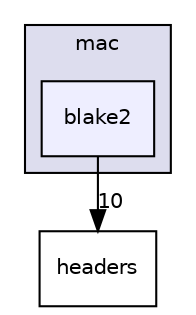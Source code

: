 digraph "M:/Office/!Doutorado/0. RepositorioSVN/HAMSTER_Prototype/branches/JINT2018/include/libtomcrypt-develop/src/mac/blake2" {
  compound=true
  node [ fontsize="10", fontname="Helvetica"];
  edge [ labelfontsize="10", labelfontname="Helvetica"];
  subgraph clusterdir_8d534e70286154989a79a38c24995d04 {
    graph [ bgcolor="#ddddee", pencolor="black", label="mac" fontname="Helvetica", fontsize="10", URL="dir_8d534e70286154989a79a38c24995d04.html"]
  dir_79d57c94119156a8dc3489f1660292a6 [shape=box, label="blake2", style="filled", fillcolor="#eeeeff", pencolor="black", URL="dir_79d57c94119156a8dc3489f1660292a6.html"];
  }
  dir_a0acb8384b4122a9c7afcf2489cf4036 [shape=box label="headers" URL="dir_a0acb8384b4122a9c7afcf2489cf4036.html"];
  dir_79d57c94119156a8dc3489f1660292a6->dir_a0acb8384b4122a9c7afcf2489cf4036 [headlabel="10", labeldistance=1.5 headhref="dir_000028_000026.html"];
}
